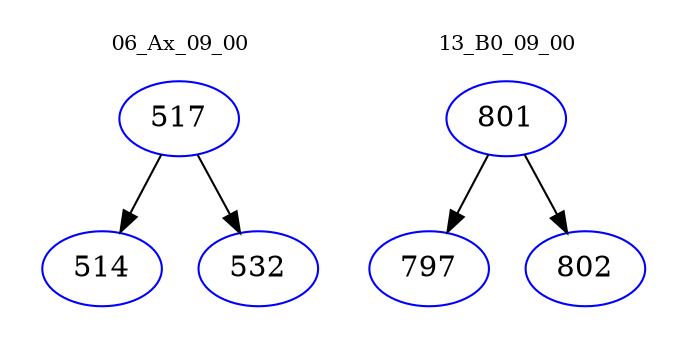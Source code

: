 digraph{
subgraph cluster_0 {
color = white
label = "06_Ax_09_00";
fontsize=10;
T0_517 [label="517", color="blue"]
T0_517 -> T0_514 [color="black"]
T0_514 [label="514", color="blue"]
T0_517 -> T0_532 [color="black"]
T0_532 [label="532", color="blue"]
}
subgraph cluster_1 {
color = white
label = "13_B0_09_00";
fontsize=10;
T1_801 [label="801", color="blue"]
T1_801 -> T1_797 [color="black"]
T1_797 [label="797", color="blue"]
T1_801 -> T1_802 [color="black"]
T1_802 [label="802", color="blue"]
}
}
